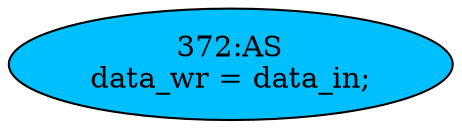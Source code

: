 strict digraph "" {
	node [label="\N"];
	"372:AS"	 [ast="<pyverilog.vparser.ast.Assign object at 0x7f2608cee9d0>",
		def_var="['data_wr']",
		fillcolor=deepskyblue,
		label="372:AS
data_wr = data_in;",
		statements="[]",
		style=filled,
		typ=Assign,
		use_var="['data_in']"];
}
